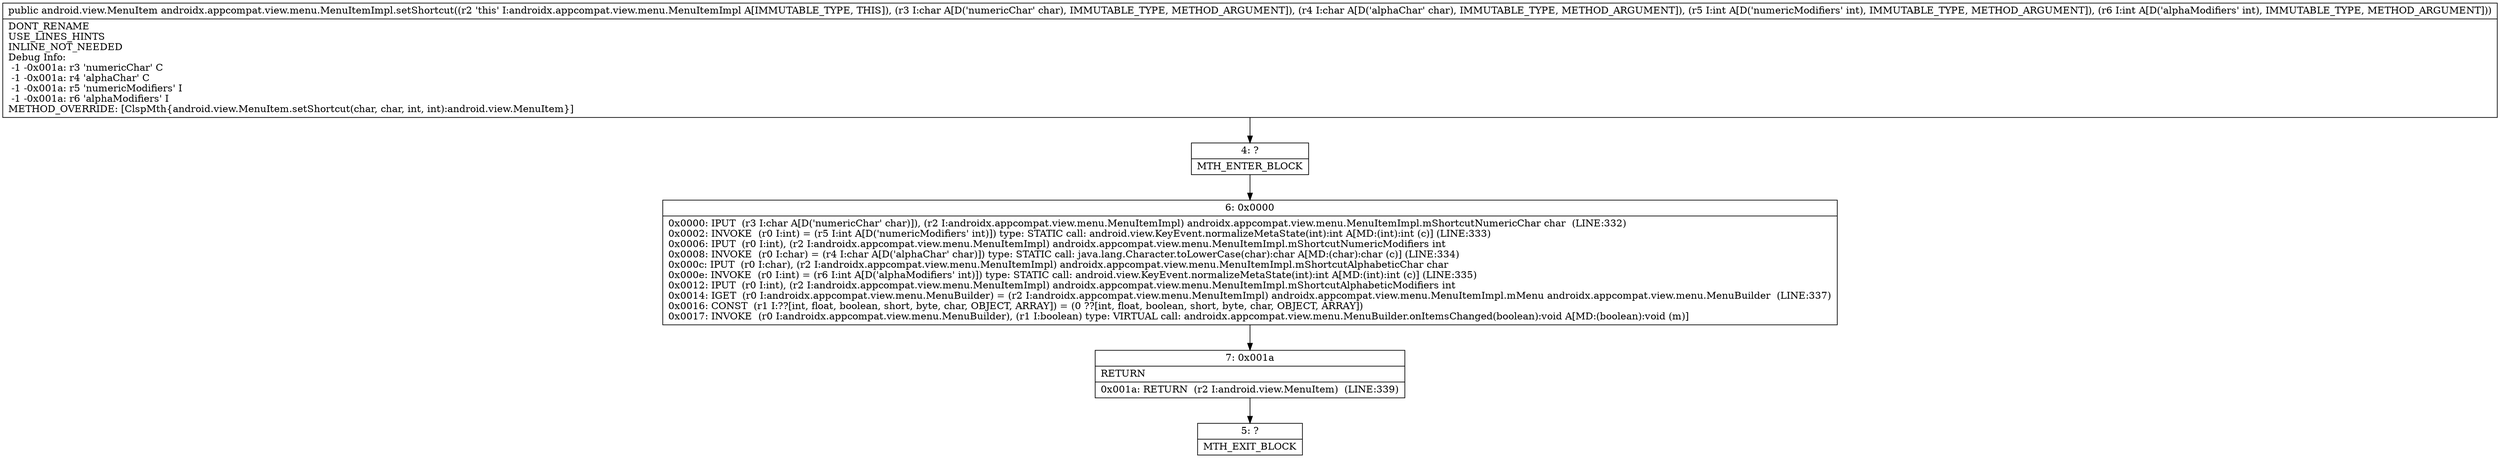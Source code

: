 digraph "CFG forandroidx.appcompat.view.menu.MenuItemImpl.setShortcut(CCII)Landroid\/view\/MenuItem;" {
Node_4 [shape=record,label="{4\:\ ?|MTH_ENTER_BLOCK\l}"];
Node_6 [shape=record,label="{6\:\ 0x0000|0x0000: IPUT  (r3 I:char A[D('numericChar' char)]), (r2 I:androidx.appcompat.view.menu.MenuItemImpl) androidx.appcompat.view.menu.MenuItemImpl.mShortcutNumericChar char  (LINE:332)\l0x0002: INVOKE  (r0 I:int) = (r5 I:int A[D('numericModifiers' int)]) type: STATIC call: android.view.KeyEvent.normalizeMetaState(int):int A[MD:(int):int (c)] (LINE:333)\l0x0006: IPUT  (r0 I:int), (r2 I:androidx.appcompat.view.menu.MenuItemImpl) androidx.appcompat.view.menu.MenuItemImpl.mShortcutNumericModifiers int \l0x0008: INVOKE  (r0 I:char) = (r4 I:char A[D('alphaChar' char)]) type: STATIC call: java.lang.Character.toLowerCase(char):char A[MD:(char):char (c)] (LINE:334)\l0x000c: IPUT  (r0 I:char), (r2 I:androidx.appcompat.view.menu.MenuItemImpl) androidx.appcompat.view.menu.MenuItemImpl.mShortcutAlphabeticChar char \l0x000e: INVOKE  (r0 I:int) = (r6 I:int A[D('alphaModifiers' int)]) type: STATIC call: android.view.KeyEvent.normalizeMetaState(int):int A[MD:(int):int (c)] (LINE:335)\l0x0012: IPUT  (r0 I:int), (r2 I:androidx.appcompat.view.menu.MenuItemImpl) androidx.appcompat.view.menu.MenuItemImpl.mShortcutAlphabeticModifiers int \l0x0014: IGET  (r0 I:androidx.appcompat.view.menu.MenuBuilder) = (r2 I:androidx.appcompat.view.menu.MenuItemImpl) androidx.appcompat.view.menu.MenuItemImpl.mMenu androidx.appcompat.view.menu.MenuBuilder  (LINE:337)\l0x0016: CONST  (r1 I:??[int, float, boolean, short, byte, char, OBJECT, ARRAY]) = (0 ??[int, float, boolean, short, byte, char, OBJECT, ARRAY]) \l0x0017: INVOKE  (r0 I:androidx.appcompat.view.menu.MenuBuilder), (r1 I:boolean) type: VIRTUAL call: androidx.appcompat.view.menu.MenuBuilder.onItemsChanged(boolean):void A[MD:(boolean):void (m)]\l}"];
Node_7 [shape=record,label="{7\:\ 0x001a|RETURN\l|0x001a: RETURN  (r2 I:android.view.MenuItem)  (LINE:339)\l}"];
Node_5 [shape=record,label="{5\:\ ?|MTH_EXIT_BLOCK\l}"];
MethodNode[shape=record,label="{public android.view.MenuItem androidx.appcompat.view.menu.MenuItemImpl.setShortcut((r2 'this' I:androidx.appcompat.view.menu.MenuItemImpl A[IMMUTABLE_TYPE, THIS]), (r3 I:char A[D('numericChar' char), IMMUTABLE_TYPE, METHOD_ARGUMENT]), (r4 I:char A[D('alphaChar' char), IMMUTABLE_TYPE, METHOD_ARGUMENT]), (r5 I:int A[D('numericModifiers' int), IMMUTABLE_TYPE, METHOD_ARGUMENT]), (r6 I:int A[D('alphaModifiers' int), IMMUTABLE_TYPE, METHOD_ARGUMENT]))  | DONT_RENAME\lUSE_LINES_HINTS\lINLINE_NOT_NEEDED\lDebug Info:\l  \-1 \-0x001a: r3 'numericChar' C\l  \-1 \-0x001a: r4 'alphaChar' C\l  \-1 \-0x001a: r5 'numericModifiers' I\l  \-1 \-0x001a: r6 'alphaModifiers' I\lMETHOD_OVERRIDE: [ClspMth\{android.view.MenuItem.setShortcut(char, char, int, int):android.view.MenuItem\}]\l}"];
MethodNode -> Node_4;Node_4 -> Node_6;
Node_6 -> Node_7;
Node_7 -> Node_5;
}

